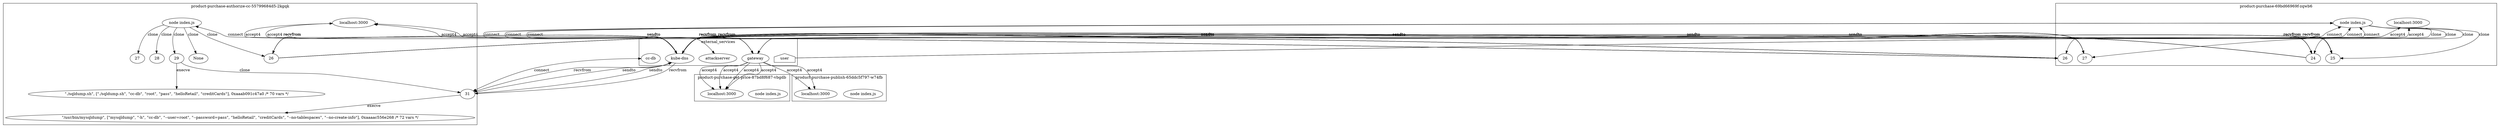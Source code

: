 digraph G {
	subgraph "cluster_ product-purchase-authorize-cc-55799684d5-2kgqk " {
		label=" product-purchase-authorize-cc-55799684d5-2kgqk "
		27358 [label="node index.js"]
		"product-purchase-authorize-cc_localhost_3000" [label="localhost:3000"]
		"product-purchase-authorize-cc_localhost_3000" [label="localhost:3000"]
		27358 -> 31452 [label=clone]
		27358 -> 31466 [label=clone]
		27358 -> 31461 [label=clone]
		27358 -> 32555 [label=clone]
		"product-purchase-authorize-cc_localhost_3000" [label="localhost:3000"]
		"product-purchase-authorize-cc_localhost_3000" [label="localhost:3000"]
		27358 -> None [label=clone]
		31452 [label=26]
		31466 [label=27]
		31461 [label=28]
		32555 [label=29]
		" product-purchase-authorize-cc-55799684d5-2kgqk _./sqldump.sh cc-db root pass helloRetail creditCards" [label="\"./sqldump.sh\", [\"./sqldump.sh\", \"cc-db\", \"root\", \"pass\", \"helloRetail\", \"creditCards\"], 0xaaab091c47a0 /* 70 vars */"]
		32555 -> " product-purchase-authorize-cc-55799684d5-2kgqk _./sqldump.sh cc-db root pass helloRetail creditCards" [label=execve]
		32555 -> 32573 [label=clone]
		32573 [label=31]
		" product-purchase-authorize-cc-55799684d5-2kgqk _mysqldump -h cc-db --user=root --password=pass helloRetail creditCards --no-tablespaces --no-create-info" [label="\"/usr/bin/mysqldump\", [\"mysqldump\", \"-h\", \"cc-db\", \"--user=root\", \"--password=pass\", \"helloRetail\", \"creditCards\", \"--no-tablespaces\", \"--no-create-info\"], 0xaaaac556e268 /* 72 vars */"]
		32573 -> " product-purchase-authorize-cc-55799684d5-2kgqk _mysqldump -h cc-db --user=root --password=pass helloRetail creditCards --no-tablespaces --no-create-info" [label=execve]
	}
	subgraph "cluster_ product-purchase-69bd66969f-zqwb6 " {
		label=" product-purchase-69bd66969f-zqwb6 "
		28169 [label="node index.js"]
		"product-purchase_localhost_3000" [label="localhost:3000"]
		"product-purchase_localhost_3000" [label="localhost:3000"]
		28169 -> 31396 [label=clone]
		28169 -> 31404 [label=clone]
		28169 -> 31398 [label=clone]
		28169 -> 31409 [label=clone]
		31396 [label=24]
		31404 [label=25]
		31398 [label=26]
		31409 [label=27]
	}
	subgraph "cluster_ product-purchase-get-price-87bd8f687-vbgdb " {
		label=" product-purchase-get-price-87bd8f687-vbgdb "
		29269 [label="node index.js"]
		"product-purchase-get-price_localhost_3000" [label="localhost:3000"]
		"product-purchase-get-price_localhost_3000" [label="localhost:3000"]
		"product-purchase-get-price_localhost_3000" [label="localhost:3000"]
		"product-purchase-get-price_localhost_3000" [label="localhost:3000"]
	}
	subgraph "cluster_ product-purchase-publish-65ddc5f797-w74fb " {
		label=" product-purchase-publish-65ddc5f797-w74fb "
		30622 [label="node index.js"]
		"product-purchase-publish_localhost_3000" [label="localhost:3000"]
		"product-purchase-publish_localhost_3000" [label="localhost:3000"]
	}
	subgraph cluster_services {
		label=external_services
		user [shape=house]
		"10.107.89.58_8080" -> "product-purchase-authorize-cc_localhost_3000" [label=accept4]
		"10.107.89.58_8080" -> "product-purchase-authorize-cc_localhost_3000" [label=accept4]
		"10.104.62.238_8889" [label=attackserver]
		27358 -> "10.104.62.238_8889" [label=connect dir=both]
		"10.107.89.58_8080" -> "product-purchase-authorize-cc_localhost_3000" [label=accept4]
		"10.107.89.58_8080" -> "product-purchase-authorize-cc_localhost_3000" [label=accept4]
		"10.96.0.10_53" [label="kube-dns"]
		31452 -> "10.96.0.10_53" [label=sendto]
		"10.96.0.10_53" [label="kube-dns"]
		31452 -> "10.96.0.10_53" [label=sendto]
		"10.96.0.10_53" [label="kube-dns"]
		"10.96.0.10_53" -> 31452 [label=recvfrom]
		"10.96.0.10_53" [label="kube-dns"]
		"10.96.0.10_53" -> 31452 [label=recvfrom]
		"10.96.0.10_53" [label="kube-dns"]
		31452 -> "10.96.0.10_53" [label=sendto]
		"10.96.0.10_53" [label="kube-dns"]
		31452 -> "10.96.0.10_53" [label=sendto]
		"10.96.0.10_53" [label="kube-dns"]
		"10.96.0.10_53" -> 31452 [label=recvfrom]
		"10.96.0.10_53" [label="kube-dns"]
		"10.96.0.10_53" -> 31452 [label=recvfrom]
		"10.96.0.10_53" [label="kube-dns"]
		31452 -> "10.96.0.10_53" [label=sendto]
		"10.96.0.10_53" [label="kube-dns"]
		31452 -> "10.96.0.10_53" [label=sendto]
		"10.96.0.10_53" [label="kube-dns"]
		"10.96.0.10_53" -> 31452 [label=recvfrom]
		"10.96.0.10_53" [label="kube-dns"]
		"10.96.0.10_53" -> 31452 [label=recvfrom]
		"10.96.0.10_53" [label="kube-dns"]
		31452 -> "10.96.0.10_53" [label=sendto]
		"10.96.0.10_53" [label="kube-dns"]
		31452 -> "10.96.0.10_53" [label=sendto]
		"10.96.0.10_53" [label="kube-dns"]
		"10.96.0.10_53" -> 31452 [label=recvfrom]
		"10.96.0.10_53" [label="kube-dns"]
		"10.96.0.10_53" -> 31452 [label=recvfrom]
		"10.96.0.10_53" [label="kube-dns"]
		32573 -> "10.96.0.10_53" [label=sendto]
		"10.96.0.10_53" [label="kube-dns"]
		32573 -> "10.96.0.10_53" [label=sendto]
		"10.96.0.10_53" [label="kube-dns"]
		"10.96.0.10_53" -> 32573 [label=recvfrom]
		"10.96.0.10_53" [label="kube-dns"]
		"10.96.0.10_53" -> 32573 [label=recvfrom]
		"10.111.145.152_3306" [label="cc-db"]
		32573 -> "10.111.145.152_3306" [label=connect dir=both]
		user -> "product-purchase_localhost_3000" [label=accept4]
		user -> "product-purchase_localhost_3000" [label=accept4]
		"10.107.89.58_8080" [label=gateway]
		28169 -> "10.107.89.58_8080" [label=connect dir=both]
		"10.107.89.58_8080" [label=gateway]
		28169 -> "10.107.89.58_8080" [label=connect dir=both]
		"10.107.89.58_8080" [label=gateway]
		28169 -> "10.107.89.58_8080" [label=connect dir=both]
		"10.107.89.58_8080" [label=gateway]
		28169 -> "10.107.89.58_8080" [label=connect dir=both]
		"10.107.89.58_8080" [label=gateway]
		28169 -> "10.107.89.58_8080" [label=connect dir=both]
		"10.107.89.58_8080" [label=gateway]
		28169 -> "10.107.89.58_8080" [label=connect dir=both]
		"10.96.0.10_53" [label="kube-dns"]
		31396 -> "10.96.0.10_53" [label=sendto]
		"10.96.0.10_53" [label="kube-dns"]
		31396 -> "10.96.0.10_53" [label=sendto]
		"10.96.0.10_53" [label="kube-dns"]
		"10.96.0.10_53" -> 31396 [label=recvfrom]
		"10.96.0.10_53" [label="kube-dns"]
		"10.96.0.10_53" -> 31396 [label=recvfrom]
		"10.96.0.10_53" [label="kube-dns"]
		31396 -> "10.96.0.10_53" [label=sendto]
		"10.96.0.10_53" [label="kube-dns"]
		31396 -> "10.96.0.10_53" [label=sendto]
		"10.96.0.10_53" [label="kube-dns"]
		"10.96.0.10_53" -> 31396 [label=recvfrom]
		"10.96.0.10_53" [label="kube-dns"]
		"10.96.0.10_53" -> 31396 [label=recvfrom]
		"10.96.0.10_53" [label="kube-dns"]
		31396 -> "10.96.0.10_53" [label=sendto]
		"10.96.0.10_53" [label="kube-dns"]
		31396 -> "10.96.0.10_53" [label=sendto]
		"10.96.0.10_53" [label="kube-dns"]
		"10.96.0.10_53" -> 31396 [label=recvfrom]
		"10.96.0.10_53" [label="kube-dns"]
		"10.96.0.10_53" -> 31396 [label=recvfrom]
		"10.96.0.10_53" [label="kube-dns"]
		31396 -> "10.96.0.10_53" [label=sendto]
		"10.96.0.10_53" [label="kube-dns"]
		31396 -> "10.96.0.10_53" [label=sendto]
		"10.96.0.10_53" [label="kube-dns"]
		"10.96.0.10_53" -> 31396 [label=recvfrom]
		"10.96.0.10_53" [label="kube-dns"]
		"10.96.0.10_53" -> 31396 [label=recvfrom]
		"10.96.0.10_53" [label="kube-dns"]
		31396 -> "10.96.0.10_53" [label=sendto]
		"10.96.0.10_53" [label="kube-dns"]
		31396 -> "10.96.0.10_53" [label=sendto]
		"10.96.0.10_53" [label="kube-dns"]
		"10.96.0.10_53" -> 31396 [label=recvfrom]
		"10.96.0.10_53" [label="kube-dns"]
		"10.96.0.10_53" -> 31396 [label=recvfrom]
		"10.96.0.10_53" [label="kube-dns"]
		31396 -> "10.96.0.10_53" [label=sendto]
		"10.96.0.10_53" [label="kube-dns"]
		31396 -> "10.96.0.10_53" [label=sendto]
		"10.96.0.10_53" [label="kube-dns"]
		"10.96.0.10_53" -> 31396 [label=recvfrom]
		"10.96.0.10_53" [label="kube-dns"]
		"10.96.0.10_53" -> 31396 [label=recvfrom]
		"10.96.0.10_53" [label="kube-dns"]
		31396 -> "10.96.0.10_53" [label=sendto]
		"10.96.0.10_53" [label="kube-dns"]
		31396 -> "10.96.0.10_53" [label=sendto]
		"10.96.0.10_53" [label="kube-dns"]
		"10.96.0.10_53" -> 31396 [label=recvfrom]
		"10.96.0.10_53" [label="kube-dns"]
		"10.96.0.10_53" -> 31396 [label=recvfrom]
		"10.96.0.10_53" [label="kube-dns"]
		31396 -> "10.96.0.10_53" [label=sendto]
		"10.96.0.10_53" [label="kube-dns"]
		31396 -> "10.96.0.10_53" [label=sendto]
		"10.96.0.10_53" [label="kube-dns"]
		"10.96.0.10_53" -> 31396 [label=recvfrom]
		"10.96.0.10_53" [label="kube-dns"]
		"10.96.0.10_53" -> 31396 [label=recvfrom]
		"10.96.0.10_53" [label="kube-dns"]
		31404 -> "10.96.0.10_53" [label=sendto]
		"10.96.0.10_53" [label="kube-dns"]
		31404 -> "10.96.0.10_53" [label=sendto]
		"10.96.0.10_53" [label="kube-dns"]
		"10.96.0.10_53" -> 31404 [label=recvfrom]
		"10.96.0.10_53" [label="kube-dns"]
		"10.96.0.10_53" -> 31404 [label=recvfrom]
		"10.96.0.10_53" [label="kube-dns"]
		31404 -> "10.96.0.10_53" [label=sendto]
		"10.96.0.10_53" [label="kube-dns"]
		31404 -> "10.96.0.10_53" [label=sendto]
		"10.96.0.10_53" [label="kube-dns"]
		"10.96.0.10_53" -> 31404 [label=recvfrom]
		"10.96.0.10_53" [label="kube-dns"]
		"10.96.0.10_53" -> 31404 [label=recvfrom]
		"10.96.0.10_53" [label="kube-dns"]
		31404 -> "10.96.0.10_53" [label=sendto]
		"10.96.0.10_53" [label="kube-dns"]
		31404 -> "10.96.0.10_53" [label=sendto]
		"10.96.0.10_53" [label="kube-dns"]
		"10.96.0.10_53" -> 31404 [label=recvfrom]
		"10.96.0.10_53" [label="kube-dns"]
		"10.96.0.10_53" -> 31404 [label=recvfrom]
		"10.96.0.10_53" [label="kube-dns"]
		31404 -> "10.96.0.10_53" [label=sendto]
		"10.96.0.10_53" [label="kube-dns"]
		31404 -> "10.96.0.10_53" [label=sendto]
		"10.96.0.10_53" [label="kube-dns"]
		"10.96.0.10_53" -> 31404 [label=recvfrom]
		"10.96.0.10_53" [label="kube-dns"]
		"10.96.0.10_53" -> 31404 [label=recvfrom]
		"10.96.0.10_53" [label="kube-dns"]
		31398 -> "10.96.0.10_53" [label=sendto]
		"10.96.0.10_53" [label="kube-dns"]
		31398 -> "10.96.0.10_53" [label=sendto]
		"10.96.0.10_53" [label="kube-dns"]
		"10.96.0.10_53" -> 31398 [label=recvfrom]
		"10.96.0.10_53" [label="kube-dns"]
		"10.96.0.10_53" -> 31398 [label=recvfrom]
		"10.96.0.10_53" [label="kube-dns"]
		31398 -> "10.96.0.10_53" [label=sendto]
		"10.96.0.10_53" [label="kube-dns"]
		31398 -> "10.96.0.10_53" [label=sendto]
		"10.96.0.10_53" [label="kube-dns"]
		"10.96.0.10_53" -> 31398 [label=recvfrom]
		"10.96.0.10_53" [label="kube-dns"]
		"10.96.0.10_53" -> 31398 [label=recvfrom]
		"10.96.0.10_53" [label="kube-dns"]
		31398 -> "10.96.0.10_53" [label=sendto]
		"10.96.0.10_53" [label="kube-dns"]
		31398 -> "10.96.0.10_53" [label=sendto]
		"10.96.0.10_53" [label="kube-dns"]
		"10.96.0.10_53" -> 31398 [label=recvfrom]
		"10.96.0.10_53" [label="kube-dns"]
		"10.96.0.10_53" -> 31398 [label=recvfrom]
		"10.96.0.10_53" [label="kube-dns"]
		31398 -> "10.96.0.10_53" [label=sendto]
		"10.96.0.10_53" [label="kube-dns"]
		31398 -> "10.96.0.10_53" [label=sendto]
		"10.96.0.10_53" [label="kube-dns"]
		"10.96.0.10_53" -> 31398 [label=recvfrom]
		"10.96.0.10_53" [label="kube-dns"]
		"10.96.0.10_53" -> 31398 [label=recvfrom]
		"10.96.0.10_53" [label="kube-dns"]
		31398 -> "10.96.0.10_53" [label=sendto]
		"10.96.0.10_53" [label="kube-dns"]
		31398 -> "10.96.0.10_53" [label=sendto]
		"10.96.0.10_53" [label="kube-dns"]
		"10.96.0.10_53" -> 31398 [label=recvfrom]
		"10.96.0.10_53" [label="kube-dns"]
		"10.96.0.10_53" -> 31398 [label=recvfrom]
		"10.96.0.10_53" [label="kube-dns"]
		31398 -> "10.96.0.10_53" [label=sendto]
		"10.96.0.10_53" [label="kube-dns"]
		31398 -> "10.96.0.10_53" [label=sendto]
		"10.96.0.10_53" [label="kube-dns"]
		"10.96.0.10_53" -> 31398 [label=recvfrom]
		"10.96.0.10_53" [label="kube-dns"]
		"10.96.0.10_53" -> 31398 [label=recvfrom]
		"10.96.0.10_53" [label="kube-dns"]
		31398 -> "10.96.0.10_53" [label=sendto]
		"10.96.0.10_53" [label="kube-dns"]
		31398 -> "10.96.0.10_53" [label=sendto]
		"10.96.0.10_53" [label="kube-dns"]
		"10.96.0.10_53" -> 31398 [label=recvfrom]
		"10.96.0.10_53" [label="kube-dns"]
		"10.96.0.10_53" -> 31398 [label=recvfrom]
		"10.96.0.10_53" [label="kube-dns"]
		31398 -> "10.96.0.10_53" [label=sendto]
		"10.96.0.10_53" [label="kube-dns"]
		31398 -> "10.96.0.10_53" [label=sendto]
		"10.96.0.10_53" [label="kube-dns"]
		"10.96.0.10_53" -> 31398 [label=recvfrom]
		"10.96.0.10_53" [label="kube-dns"]
		"10.96.0.10_53" -> 31398 [label=recvfrom]
		"10.96.0.10_53" [label="kube-dns"]
		31409 -> "10.96.0.10_53" [label=sendto]
		"10.96.0.10_53" [label="kube-dns"]
		31409 -> "10.96.0.10_53" [label=sendto]
		"10.96.0.10_53" [label="kube-dns"]
		"10.96.0.10_53" -> 31409 [label=recvfrom]
		"10.96.0.10_53" [label="kube-dns"]
		"10.96.0.10_53" -> 31409 [label=recvfrom]
		"10.96.0.10_53" [label="kube-dns"]
		31409 -> "10.96.0.10_53" [label=sendto]
		"10.96.0.10_53" [label="kube-dns"]
		31409 -> "10.96.0.10_53" [label=sendto]
		"10.96.0.10_53" [label="kube-dns"]
		"10.96.0.10_53" -> 31409 [label=recvfrom]
		"10.96.0.10_53" [label="kube-dns"]
		"10.96.0.10_53" -> 31409 [label=recvfrom]
		"10.96.0.10_53" [label="kube-dns"]
		31409 -> "10.96.0.10_53" [label=sendto]
		"10.96.0.10_53" [label="kube-dns"]
		31409 -> "10.96.0.10_53" [label=sendto]
		"10.96.0.10_53" [label="kube-dns"]
		"10.96.0.10_53" -> 31409 [label=recvfrom]
		"10.96.0.10_53" [label="kube-dns"]
		"10.96.0.10_53" -> 31409 [label=recvfrom]
		"10.96.0.10_53" [label="kube-dns"]
		31409 -> "10.96.0.10_53" [label=sendto]
		"10.96.0.10_53" [label="kube-dns"]
		31409 -> "10.96.0.10_53" [label=sendto]
		"10.96.0.10_53" [label="kube-dns"]
		"10.96.0.10_53" -> 31409 [label=recvfrom]
		"10.96.0.10_53" [label="kube-dns"]
		"10.96.0.10_53" -> 31409 [label=recvfrom]
		"10.107.89.58_8080" -> "product-purchase-get-price_localhost_3000" [label=accept4]
		"10.107.89.58_8080" -> "product-purchase-get-price_localhost_3000" [label=accept4]
		"10.107.89.58_8080" -> "product-purchase-get-price_localhost_3000" [label=accept4]
		"10.107.89.58_8080" -> "product-purchase-get-price_localhost_3000" [label=accept4]
		"10.107.89.58_8080" -> "product-purchase-publish_localhost_3000" [label=accept4]
		"10.107.89.58_8080" -> "product-purchase-publish_localhost_3000" [label=accept4]
	}
}
